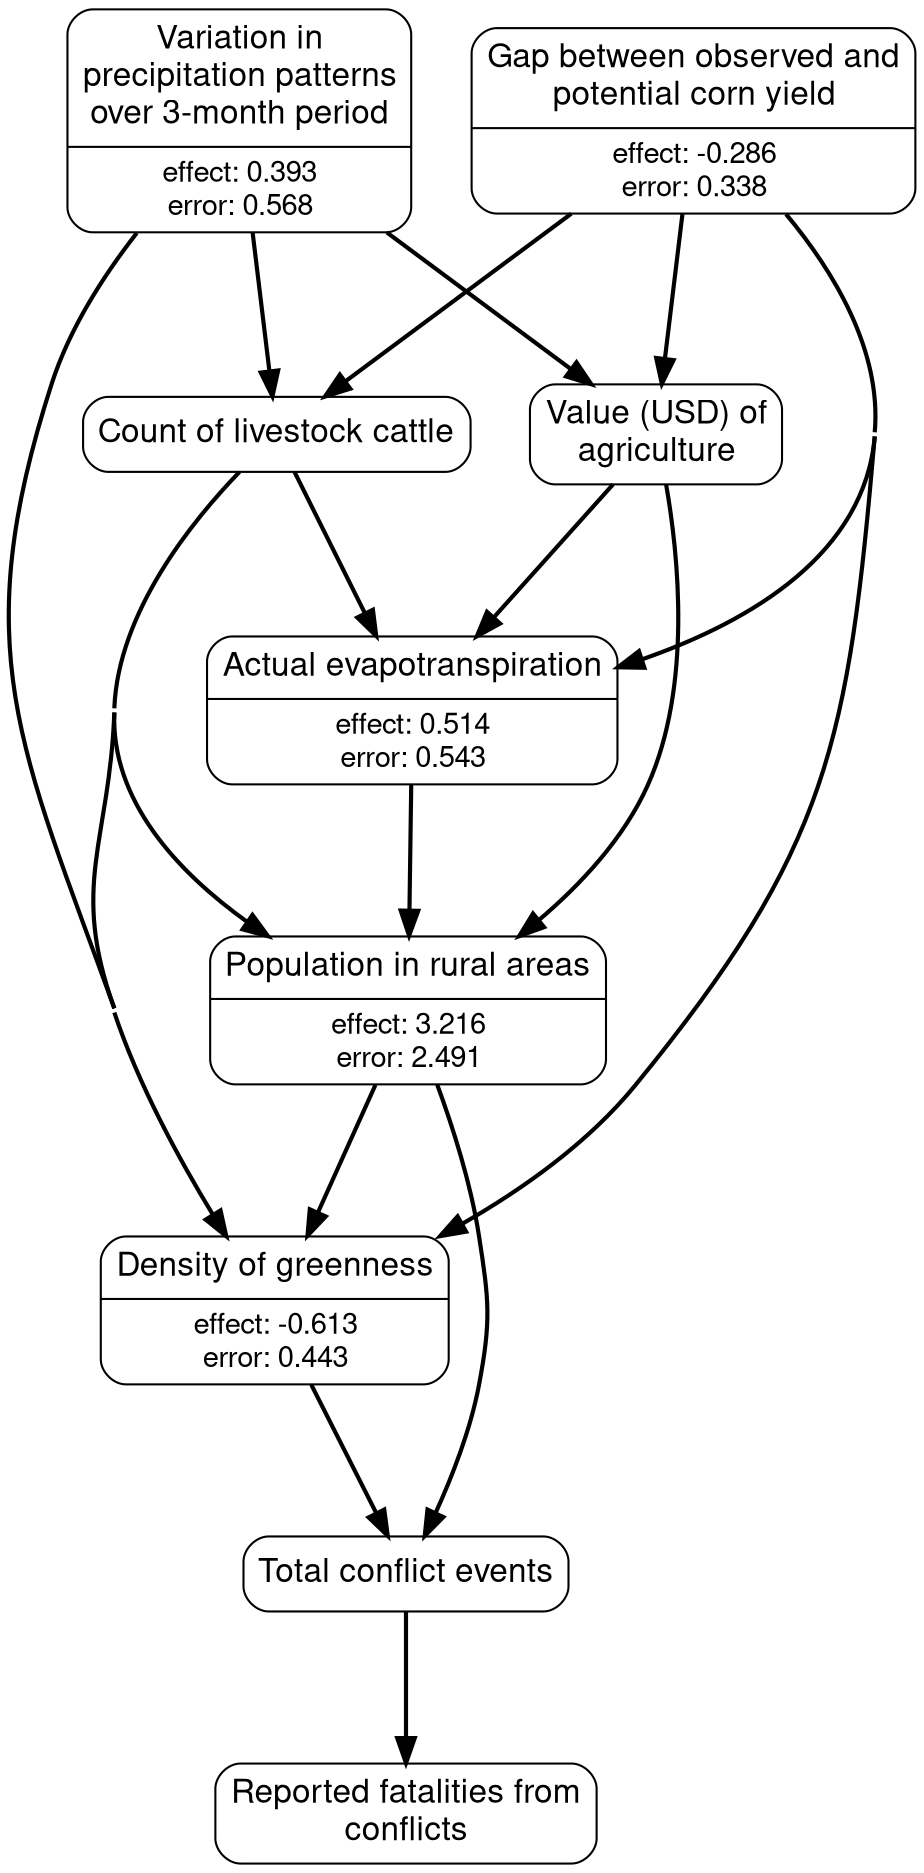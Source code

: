 # generated file for region: sub-saharan_africa by CausalModelRegionGenerator
strict digraph causalModel {
nodesep = 0.4;
concentrate = true;
node[shape = Mrecord, fontname = "Helvetica, Arial, sans-serif", margin = "0.07,0.05", penwidth = 1.0];
edge[arrowsize = 1.2, penwidth = 2];
ranksep=1;

# links
et_actl_m_MAX_m -> rurpop_s;
cattle_number_s -> et_actl_m_MAX_m;
cattle_number_s -> rurpop_s;
cattle_number_s -> ndvi_act_min_m;
spi_3_m -> cattle_number_s;
spi_3_m -> spam_V_agg_t_sum_s;
spi_3_m -> ndvi_act_min_m;
spam_V_agg_t_sum_s -> et_actl_m_MAX_m;
spam_V_agg_t_sum_s -> rurpop_s;
yield_gap_maize_s -> et_actl_m_MAX_m;
yield_gap_maize_s -> cattle_number_s;
yield_gap_maize_s -> spam_V_agg_t_sum_s;
yield_gap_maize_s -> ndvi_act_min_m;
rurpop_s -> ndvi_act_min_m;
rurpop_s -> acl_sum_evnt_m;
ndvi_act_min_m -> acl_sum_evnt_m;
acl_sum_evnt_m -> acl_sum_fatl_m;
# nodes
et_actl_m_MAX_m [label = <{<table align="center" border="0" cellspacing="1" cellpadding="1">
<tr><td><font point-size="16">Actual evapotranspiration</font></td></tr>
</table>
|<table border="0" cellspacing="1" cellpadding="0.5"><tr><td><font point-size="14">effect: 0.514</font></td></tr>
<tr><td><font point-size="14">error: 0.543</font></td></tr></table>}>, class = rankB];
cattle_number_s [label = <<table align="center" border="0" cellspacing="1" cellpadding="1">
<tr><td><font point-size="16">Count of livestock cattle</font></td></tr>
</table>
>, class = rankB];
spi_3_m [label = <{<table align="center" border="0" cellspacing="1" cellpadding="1">
<tr><td><font point-size="16">Variation in<br/>precipitation patterns<br/>over 3-month period<br/></font></td></tr>
</table>
|<table border="0" cellspacing="1" cellpadding="0.5"><tr><td><font point-size="14">effect: 0.393</font></td></tr>
<tr><td><font point-size="14">error: 0.568</font></td></tr></table>}>, class = rankA];
spam_V_agg_t_sum_s [label = <<table align="center" border="0" cellspacing="1" cellpadding="1">
<tr><td><font point-size="16">Value (USD) of<br/>agriculture<br/></font></td></tr>
</table>
>, class = rankB];
yield_gap_maize_s [label = <{<table align="center" border="0" cellspacing="1" cellpadding="1">
<tr><td><font point-size="16">Gap between observed and<br/>potential corn yield<br/></font></td></tr>
</table>
|<table border="0" cellspacing="1" cellpadding="0.5"><tr><td><font point-size="14">effect: -0.286</font></td></tr>
<tr><td><font point-size="14">error: 0.338</font></td></tr></table>}>, class = rankA];
rurpop_s [label = <{<table align="center" border="0" cellspacing="1" cellpadding="1">
<tr><td><font point-size="16">Population in rural areas</font></td></tr>
</table>
|<table border="0" cellspacing="1" cellpadding="0.5"><tr><td><font point-size="14">effect: 3.216</font></td></tr>
<tr><td><font point-size="14">error: 2.491</font></td></tr></table>}>, class = rankB];
ndvi_act_min_m [label = <{<table align="center" border="0" cellspacing="1" cellpadding="1">
<tr><td><font point-size="16">Density of greenness</font></td></tr>
</table>
|<table border="0" cellspacing="1" cellpadding="0.5"><tr><td><font point-size="14">effect: -0.613</font></td></tr>
<tr><td><font point-size="14">error: 0.443</font></td></tr></table>}>, class = rankB];
acl_sum_evnt_m [label = <<table align="center" border="0" cellspacing="1" cellpadding="1">
<tr><td><font point-size="16">Total conflict events</font></td></tr>
</table>
>, class = rankC];
acl_sum_fatl_m [label = <<table align="center" border="0" cellspacing="1" cellpadding="1">
<tr><td><font point-size="16">Reported fatalities from<br/>conflicts<br/></font></td></tr>
</table>
>, class = rankC];
}
